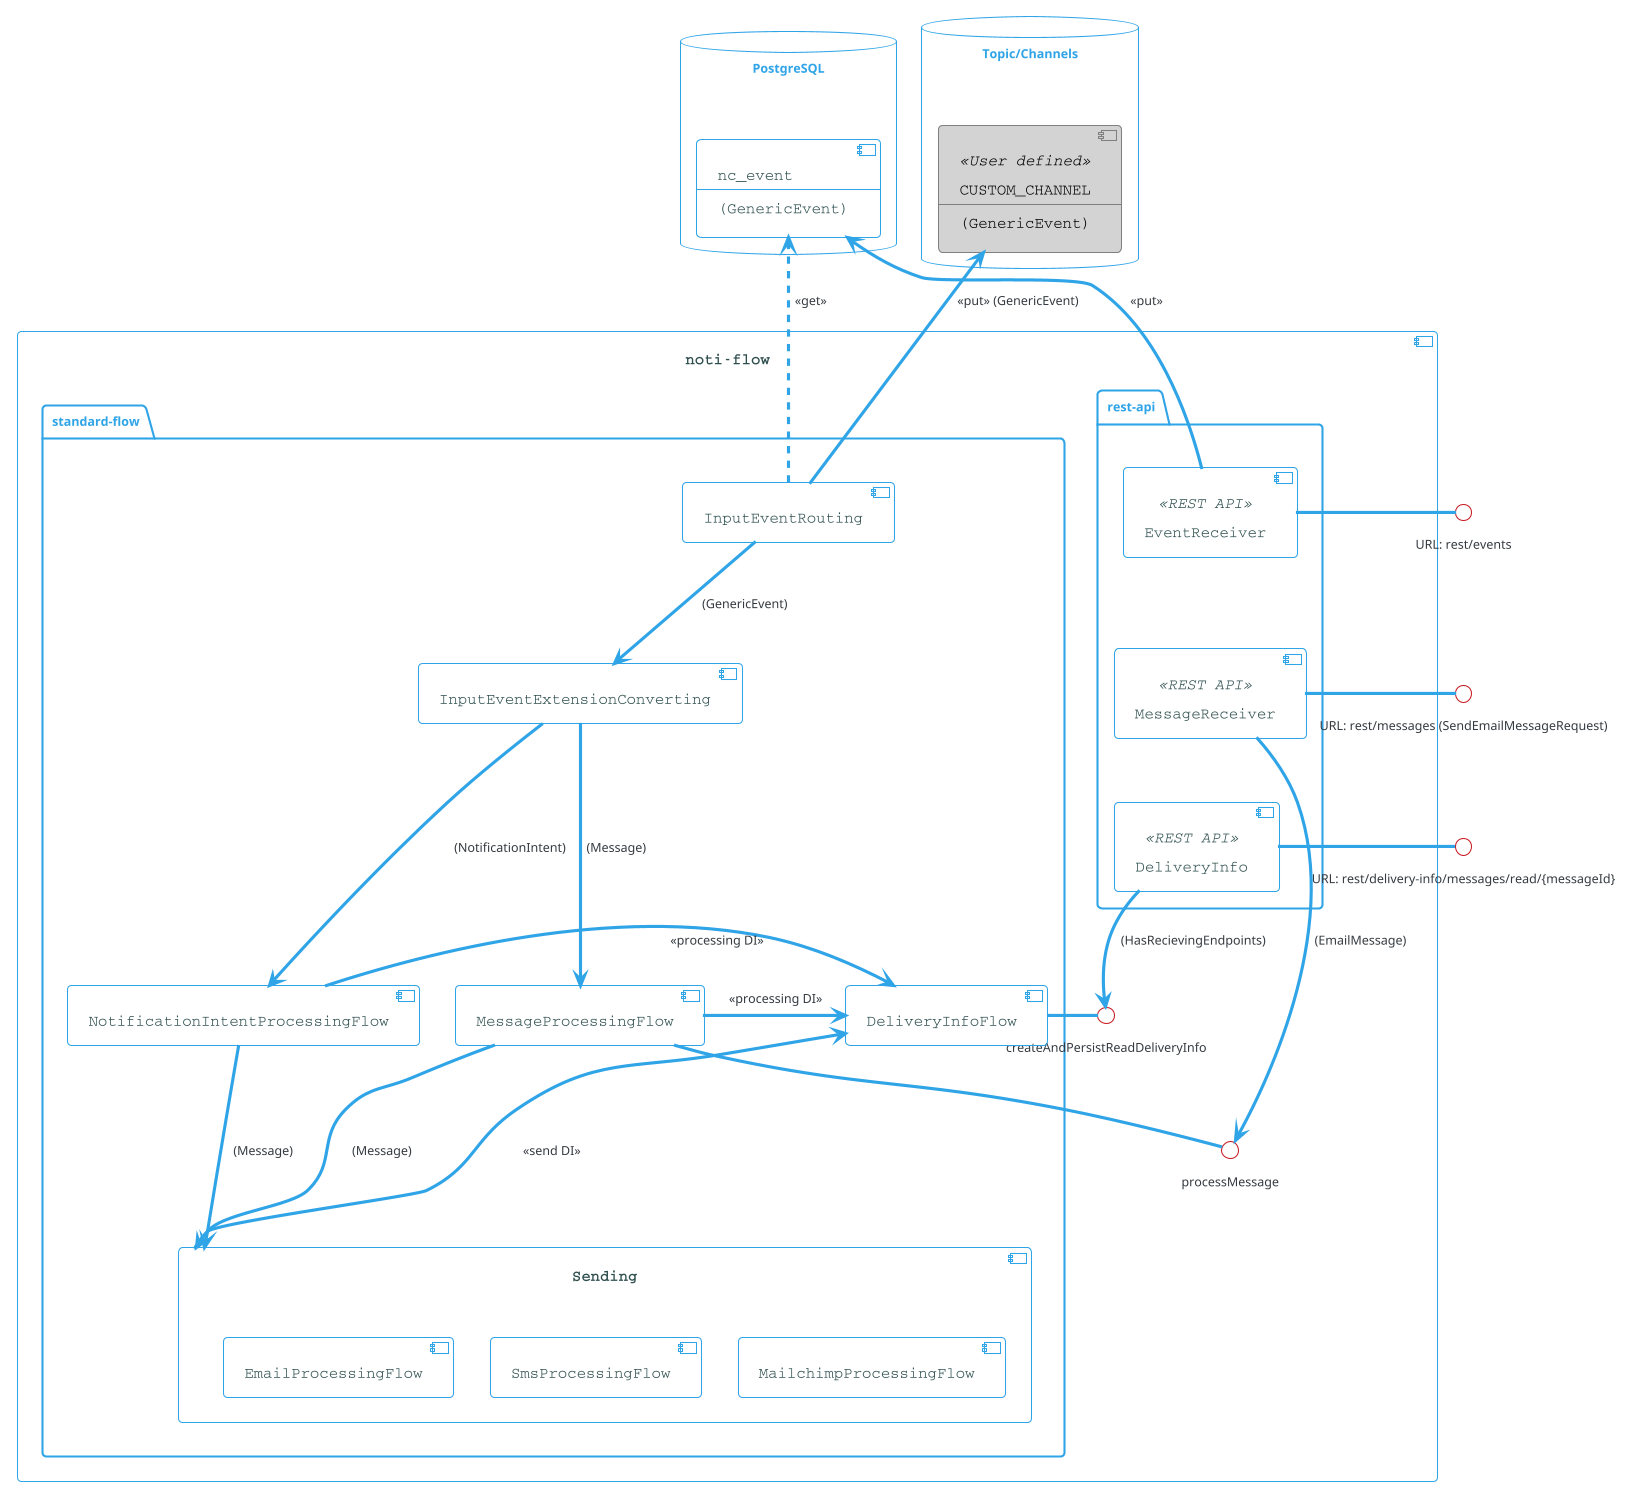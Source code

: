 @startuml
!theme cerulean-outline


skinparam component {
    BackgroundColor<<user defined>> LightGray
    BorderColor<<user defined>> Gray
    FontColor<<user defined>> Black
    ArrowColor<<get>> #FF6655

    FontColor DarkSlateGray
    FontName Courier
    FontSize 15

    FontSize<<PUB/SUB>> 12
}



    
database "PostgreSQL" {
    component nc_event [
        nc_event
        --
        (GenericEvent)
    ]
}

database "Topic/Channels" {

    component CUSTOM_CHANNEL<<User defined>> [
        CUSTOM_CHANNEL
        --
        (GenericEvent)
    ]

}

component [noti-flow] as mainFlow {

    package rest-api {
        [EventReceiver]<<REST API>>
        [MessageReceiver]<<REST API>>
        [DeliveryInfo]<<REST API>>

        EventReceiver --[hidden] MessageReceiver
        MessageReceiver --[hidden] DeliveryInfo
    }

    package standard-flow {
        [InputEventRouting]
        [InputEventExtensionConverting]

        InputEventRouting --> InputEventExtensionConverting: (GenericEvent)

        together {

            [MessageProcessingFlow]
            [NotificationIntentProcessingFlow]

            MessageProcessingFlow -[hidden]> NotificationIntentProcessingFlow
        }

        InputEventExtensionConverting ---> MessageProcessingFlow: (Message)
        InputEventExtensionConverting ---> NotificationIntentProcessingFlow: (NotificationIntent)

    component Sending {
            [EmailProcessingFlow]
            [SmsProcessingFlow]
            [MailchimpProcessingFlow]

            EmailProcessingFlow -[hidden]> SmsProcessingFlow
            SmsProcessingFlow -[hidden]> MailchimpProcessingFlow
        }

        NotificationIntentProcessingFlow ---> Sending: (Message)
        MessageProcessingFlow ---> Sending: (Message)

        [DeliveryInfoFlow] as DeliveryInfoFlow
        MessageProcessingFlow -> DeliveryInfoFlow: <<processing DI>>
        NotificationIntentProcessingFlow -> DeliveryInfoFlow: <<processing DI>>

        Sending -u-> DeliveryInfoFlow: <<send DI>>


    }

        interface "processMessage" as processMessageInt
        MessageProcessingFlow -- processMessageInt

        interface "createAndPersistReadDeliveryInfo" as readDIInt
        DeliveryInfoFlow - readDIInt

/'
    package test-mode {
        [TestModeEmailsFlow]
        [TestModeMailchimpFlow]
        [TestModeSmsFlow]
        [TestModeFlow]
    }

    TestModeEmailsFlow --> TestModeFlow: (Message)
    TestModeSmsFlow --> TestModeFlow: (Message)
    TestModeMailchimpFlow --> TestModeFlow: (Message) 

    '/
}

interface "URL: rest/events" as restEventInt
EventReceiver - restEventInt
interface "URL: rest/messages (SendEmailMessageRequest)" as restMessagesInt
MessageReceiver - restMessagesInt
interface "URL: rest/delivery-info/messages/read/{messageId}" as restDIReadInt
DeliveryInfo - restDIReadInt

    EventReceiver -u-> nc_event: <<put>>
    InputEventRouting .> nc_event: <<get>>
    InputEventRouting -u-> CUSTOM_CHANNEL: <<put>> (GenericEvent)






MessageReceiver --> processMessageInt: (EmailMessage)
DeliveryInfo --> readDIInt: (HasRecievingEndpoints)



@enduml